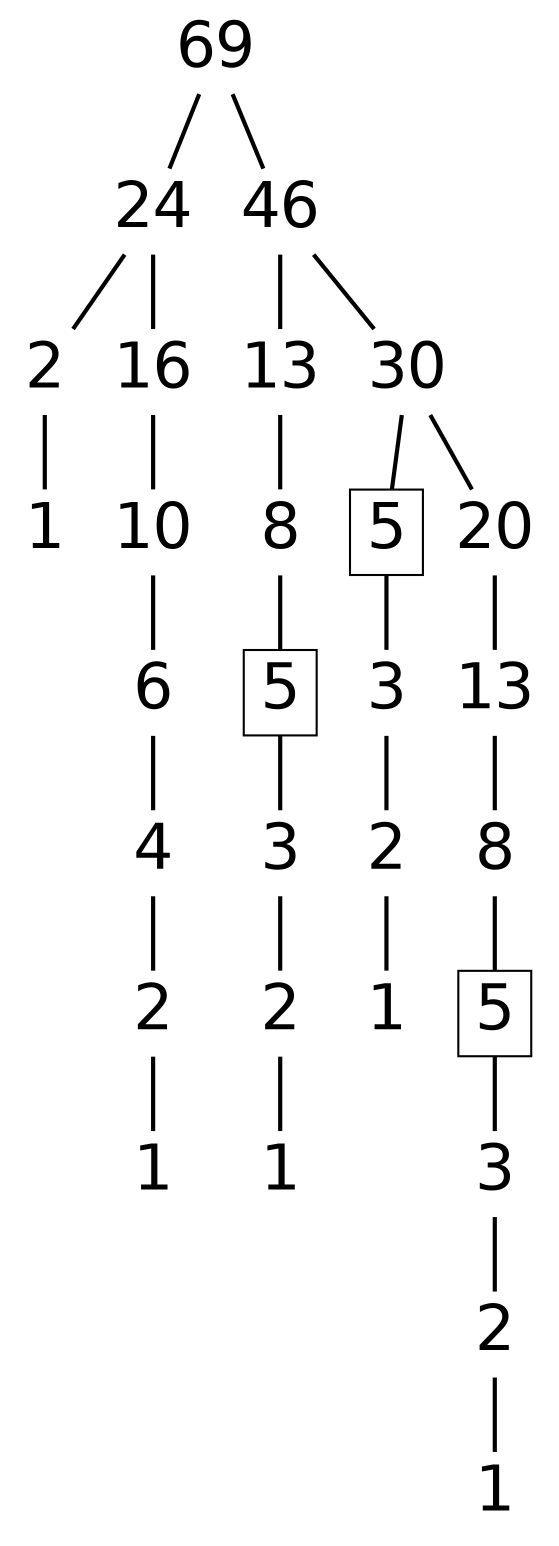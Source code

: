 digraph graph_name {
 graph[nodesep = 0.1];
 edge[dir=none, style=bold];
 node[ fontname = "Helvetica", shape = plaintext, width = 0.25, height = 0.25, fontsize=30];
bs[label="69" ];
bs->bt
bt[label="24" ];
bt->bu
bu[label="2" ];
bu->bv
bv[label="1" ];
bt->bw
bw[label="16" ];
bw->bx
bx[label="10" ];
bx->by
by[label="6" ];
by->bz
bz[label="4" ];
bz->ca
ca[label="2" ];
ca->cb
cb[label="1" ];
bs->cc
cc[label="46" ];
cc->cd
cd[label="13" ];
cd->ce
ce[label="8" ];
ce->cf
cf[label="5" ;shape=box];
cf->cg
cg[label="3" ];
cg->ch
ch[label="2" ];
ch->ci
ci[label="1" ];
cc->cj
cj[label="30" ];
cj->ck
ck[label="5" ;shape=box];
ck->cl
cl[label="3" ];
cl->cm
cm[label="2" ];
cm->cn
cn[label="1" ];
cj->co
co[label="20" ];
co->cp
cp[label="13" ];
cp->cq
cq[label="8" ];
cq->cr
cr[label="5" ;shape=box];
cr->cs
cs[label="3" ];
cs->ct
ct[label="2" ];
ct->cu
cu[label="1" ];
}
